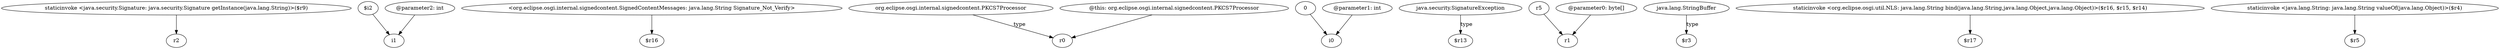 digraph g {
0[label="staticinvoke <java.security.Signature: java.security.Signature getInstance(java.lang.String)>($r9)"]
1[label="r2"]
0->1[label=""]
2[label="$i2"]
3[label="i1"]
2->3[label=""]
4[label="<org.eclipse.osgi.internal.signedcontent.SignedContentMessages: java.lang.String Signature_Not_Verify>"]
5[label="$r16"]
4->5[label=""]
6[label="org.eclipse.osgi.internal.signedcontent.PKCS7Processor"]
7[label="r0"]
6->7[label="type"]
8[label="0"]
9[label="i0"]
8->9[label=""]
10[label="java.security.SignatureException"]
11[label="$r13"]
10->11[label="type"]
12[label="@this: org.eclipse.osgi.internal.signedcontent.PKCS7Processor"]
12->7[label=""]
13[label="r5"]
14[label="r1"]
13->14[label=""]
15[label="@parameter2: int"]
15->3[label=""]
16[label="@parameter1: int"]
16->9[label=""]
17[label="java.lang.StringBuffer"]
18[label="$r3"]
17->18[label="type"]
19[label="@parameter0: byte[]"]
19->14[label=""]
20[label="staticinvoke <org.eclipse.osgi.util.NLS: java.lang.String bind(java.lang.String,java.lang.Object,java.lang.Object)>($r16, $r15, $r14)"]
21[label="$r17"]
20->21[label=""]
22[label="staticinvoke <java.lang.String: java.lang.String valueOf(java.lang.Object)>($r4)"]
23[label="$r5"]
22->23[label=""]
}